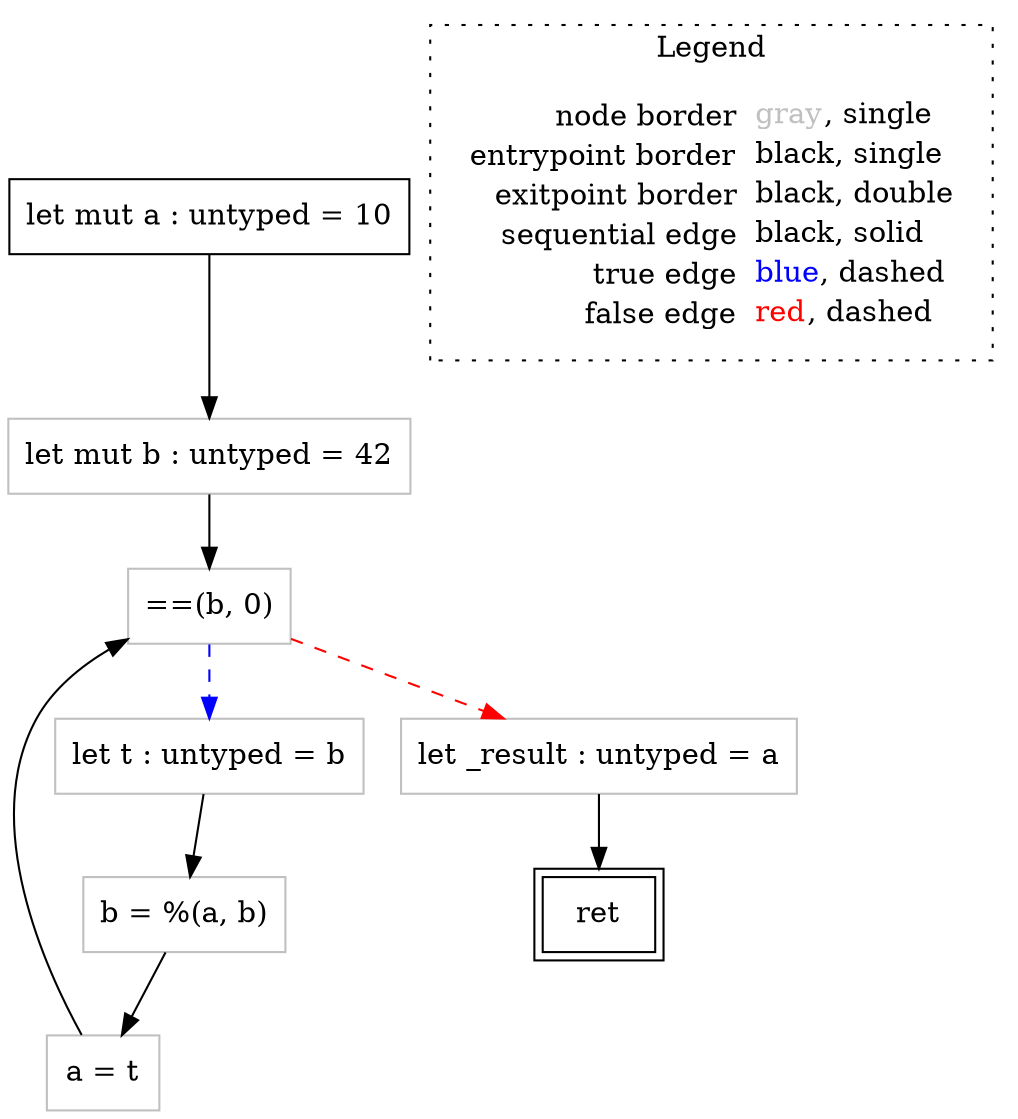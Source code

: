 digraph {
	"node0" [shape="rect",color="black",label=<let mut a : untyped = 10>];
	"node1" [shape="rect",color="gray",label=<a = t>];
	"node2" [shape="rect",color="gray",label=<==(b, 0)>];
	"node3" [shape="rect",color="gray",label=<b = %(a, b)>];
	"node4" [shape="rect",color="gray",label=<let t : untyped = b>];
	"node5" [shape="rect",color="gray",label=<let mut b : untyped = 42>];
	"node6" [shape="rect",color="black",peripheries="2",label=<ret>];
	"node7" [shape="rect",color="gray",label=<let _result : untyped = a>];
	"node1" -> "node2" [color="black"];
	"node2" -> "node4" [color="blue",style="dashed"];
	"node2" -> "node7" [color="red",style="dashed"];
	"node3" -> "node1" [color="black"];
	"node4" -> "node3" [color="black"];
	"node5" -> "node2" [color="black"];
	"node0" -> "node5" [color="black"];
	"node7" -> "node6" [color="black"];
subgraph cluster_legend {
	label="Legend";
	style=dotted;
	node [shape=plaintext];
	"legend" [label=<<table border="0" cellpadding="2" cellspacing="0" cellborder="0"><tr><td align="right">node border&nbsp;</td><td align="left"><font color="gray">gray</font>, single</td></tr><tr><td align="right">entrypoint border&nbsp;</td><td align="left"><font color="black">black</font>, single</td></tr><tr><td align="right">exitpoint border&nbsp;</td><td align="left"><font color="black">black</font>, double</td></tr><tr><td align="right">sequential edge&nbsp;</td><td align="left"><font color="black">black</font>, solid</td></tr><tr><td align="right">true edge&nbsp;</td><td align="left"><font color="blue">blue</font>, dashed</td></tr><tr><td align="right">false edge&nbsp;</td><td align="left"><font color="red">red</font>, dashed</td></tr></table>>];
}

}
